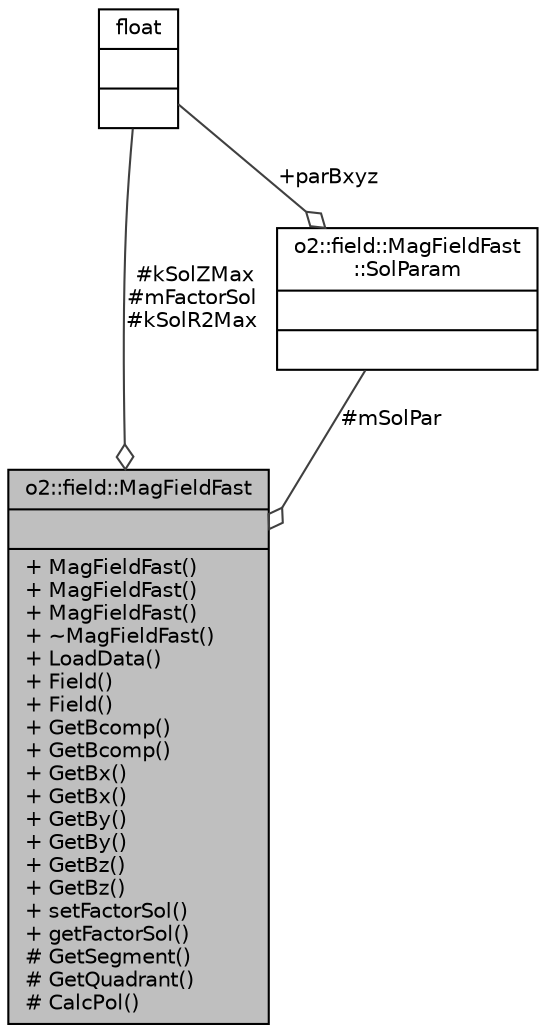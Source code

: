 digraph "o2::field::MagFieldFast"
{
 // INTERACTIVE_SVG=YES
  bgcolor="transparent";
  edge [fontname="Helvetica",fontsize="10",labelfontname="Helvetica",labelfontsize="10"];
  node [fontname="Helvetica",fontsize="10",shape=record];
  Node1 [label="{o2::field::MagFieldFast\n||+ MagFieldFast()\l+ MagFieldFast()\l+ MagFieldFast()\l+ ~MagFieldFast()\l+ LoadData()\l+ Field()\l+ Field()\l+ GetBcomp()\l+ GetBcomp()\l+ GetBx()\l+ GetBx()\l+ GetBy()\l+ GetBy()\l+ GetBz()\l+ GetBz()\l+ setFactorSol()\l+ getFactorSol()\l# GetSegment()\l# GetQuadrant()\l# CalcPol()\l}",height=0.2,width=0.4,color="black", fillcolor="grey75", style="filled" fontcolor="black"];
  Node2 -> Node1 [color="grey25",fontsize="10",style="solid",label=" #kSolZMax\n#mFactorSol\n#kSolR2Max" ,arrowhead="odiamond",fontname="Helvetica"];
  Node2 [label="{float\n||}",height=0.2,width=0.4,color="black",URL="$d4/dc3/classfloat.html"];
  Node3 -> Node1 [color="grey25",fontsize="10",style="solid",label=" #mSolPar" ,arrowhead="odiamond",fontname="Helvetica"];
  Node3 [label="{o2::field::MagFieldFast\l::SolParam\n||}",height=0.2,width=0.4,color="black",URL="$dd/df3/structo2_1_1field_1_1MagFieldFast_1_1SolParam.html"];
  Node2 -> Node3 [color="grey25",fontsize="10",style="solid",label=" +parBxyz" ,arrowhead="odiamond",fontname="Helvetica"];
}
